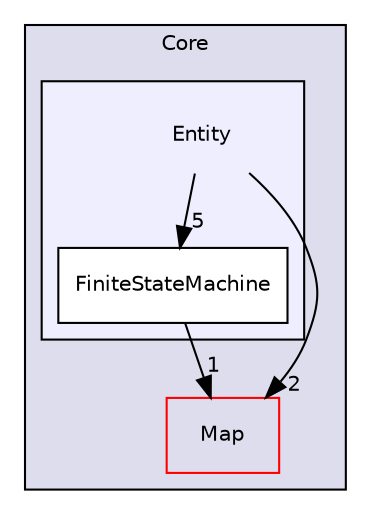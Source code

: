 digraph "src/Core/Entity" {
  bgcolor=transparent;
  compound=true
  node [ fontsize="10", fontname="Helvetica"];
  edge [ labelfontsize="10", labelfontname="Helvetica"];
  subgraph clusterdir_a2f0e5642e47e7ed59fe0f0829eafb5f {
    graph [ bgcolor="#ddddee", pencolor="black", label="Core" fontname="Helvetica", fontsize="10", URL="dir_a2f0e5642e47e7ed59fe0f0829eafb5f.html"]
  dir_38d5e71d7d94264356c8b2e5ffa968dc [shape=box label="Map" color="red" URL="dir_38d5e71d7d94264356c8b2e5ffa968dc.html"];
  subgraph clusterdir_68e2f26f53a5eb0960065d69a44b95e0 {
    graph [ bgcolor="#eeeeff", pencolor="black", label="" URL="dir_68e2f26f53a5eb0960065d69a44b95e0.html"];
    dir_68e2f26f53a5eb0960065d69a44b95e0 [shape=plaintext label="Entity"];
  dir_f8b222e72c43d347d0b18d056289c891 [shape=box label="FiniteStateMachine" fillcolor="white" style="filled" URL="dir_f8b222e72c43d347d0b18d056289c891.html"];
  }
  }
  dir_68e2f26f53a5eb0960065d69a44b95e0->dir_38d5e71d7d94264356c8b2e5ffa968dc [headlabel="2", labeldistance=1.5 headhref="dir_000002_000004.html"];
  dir_68e2f26f53a5eb0960065d69a44b95e0->dir_f8b222e72c43d347d0b18d056289c891 [headlabel="5", labeldistance=1.5 headhref="dir_000002_000003.html"];
  dir_f8b222e72c43d347d0b18d056289c891->dir_38d5e71d7d94264356c8b2e5ffa968dc [headlabel="1", labeldistance=1.5 headhref="dir_000003_000004.html"];
}
